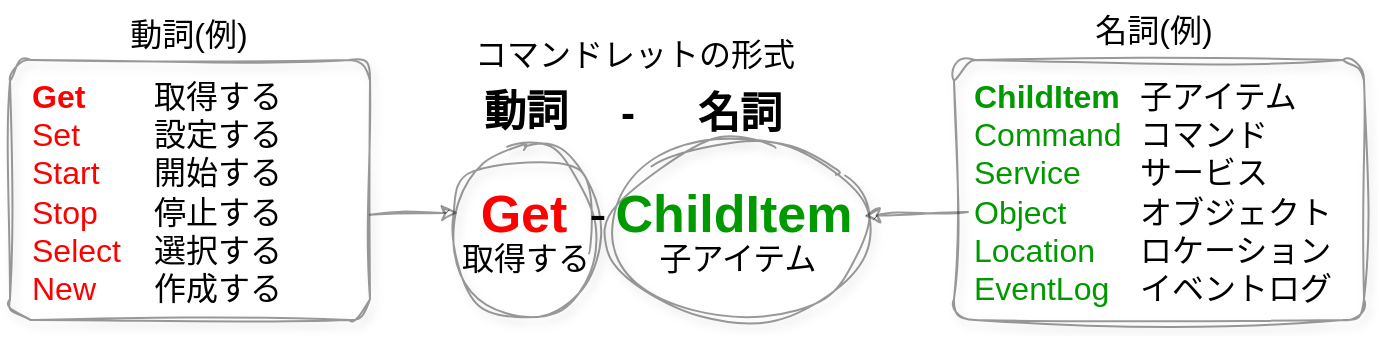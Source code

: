 <mxfile version="24.7.16" pages="3">
  <diagram name="コマンドレット命名" id="LV1n8qq-SurAGm2koKft">
    <mxGraphModel dx="780" dy="461" grid="1" gridSize="10" guides="1" tooltips="1" connect="1" arrows="1" fold="1" page="1" pageScale="1" pageWidth="827" pageHeight="1169" math="0" shadow="0">
      <root>
        <mxCell id="0" />
        <mxCell id="1" parent="0" />
        <mxCell id="B8-4LZd2MhFMnUw7_WLy-29" value="" style="group" parent="1" vertex="1" connectable="0">
          <mxGeometry x="68" y="80" width="677" height="162" as="geometry" />
        </mxCell>
        <mxCell id="B8-4LZd2MhFMnUw7_WLy-17" value="" style="ellipse;whiteSpace=wrap;html=1;fillColor=none;sketch=1;curveFitting=1;jiggle=2;opacity=40;shadow=1;" parent="B8-4LZd2MhFMnUw7_WLy-29" vertex="1">
          <mxGeometry x="222" y="71" width="71" height="89" as="geometry" />
        </mxCell>
        <mxCell id="B8-4LZd2MhFMnUw7_WLy-18" value="" style="ellipse;whiteSpace=wrap;html=1;fillColor=none;sketch=1;curveFitting=1;jiggle=2;opacity=40;shadow=1;" parent="B8-4LZd2MhFMnUw7_WLy-29" vertex="1">
          <mxGeometry x="299" y="70" width="131" height="90" as="geometry" />
        </mxCell>
        <mxCell id="B8-4LZd2MhFMnUw7_WLy-14" value="" style="rounded=1;whiteSpace=wrap;html=1;arcSize=8;fillColor=none;sketch=1;curveFitting=1;jiggle=2;opacity=40;shadow=1;" parent="B8-4LZd2MhFMnUw7_WLy-29" vertex="1">
          <mxGeometry x="472" y="30" width="205" height="130" as="geometry" />
        </mxCell>
        <mxCell id="B8-4LZd2MhFMnUw7_WLy-13" value="" style="rounded=1;whiteSpace=wrap;html=1;arcSize=8;fillColor=none;sketch=1;curveFitting=1;jiggle=2;opacity=40;shadow=1;" parent="B8-4LZd2MhFMnUw7_WLy-29" vertex="1">
          <mxGeometry y="30" width="180" height="130" as="geometry" />
        </mxCell>
        <mxCell id="74EG5-FUey_VL_6F387m-1" value="Get" style="text;html=1;align=center;verticalAlign=middle;whiteSpace=wrap;rounded=0;fontSize=26;fontFamily=Helvetica;fontColor=#ff0000;fontStyle=1" parent="B8-4LZd2MhFMnUw7_WLy-29" vertex="1">
          <mxGeometry x="242" y="92" width="30" height="30" as="geometry" />
        </mxCell>
        <mxCell id="74EG5-FUey_VL_6F387m-2" value="-" style="text;html=1;align=center;verticalAlign=middle;whiteSpace=wrap;rounded=0;fontSize=26;fontFamily=Helvetica;" parent="B8-4LZd2MhFMnUw7_WLy-29" vertex="1">
          <mxGeometry x="289" y="92" width="10" height="30" as="geometry" />
        </mxCell>
        <mxCell id="74EG5-FUey_VL_6F387m-3" value="ChildItem" style="text;html=1;align=center;verticalAlign=middle;whiteSpace=wrap;rounded=0;fontSize=26;fontFamily=Helvetica;fontColor=#009900;fontStyle=1" parent="B8-4LZd2MhFMnUw7_WLy-29" vertex="1">
          <mxGeometry x="332" y="92" width="60" height="30" as="geometry" />
        </mxCell>
        <mxCell id="B8-4LZd2MhFMnUw7_WLy-4" value="名詞" style="text;html=1;align=center;verticalAlign=middle;whiteSpace=wrap;rounded=0;fontSize=21;fontFamily=Helvetica;fontStyle=1" parent="B8-4LZd2MhFMnUw7_WLy-29" vertex="1">
          <mxGeometry x="334.5" y="41" width="60" height="30" as="geometry" />
        </mxCell>
        <mxCell id="B8-4LZd2MhFMnUw7_WLy-5" value="動詞" style="text;html=1;align=center;verticalAlign=middle;whiteSpace=wrap;rounded=0;fontSize=21;fontFamily=Helvetica;fontStyle=1" parent="B8-4LZd2MhFMnUw7_WLy-29" vertex="1">
          <mxGeometry x="235" y="40" width="46" height="30" as="geometry" />
        </mxCell>
        <mxCell id="B8-4LZd2MhFMnUw7_WLy-6" value="&lt;b&gt;Get&lt;/b&gt;&lt;div&gt;Set&lt;/div&gt;&lt;div&gt;Start&lt;/div&gt;&lt;div&gt;Stop&lt;/div&gt;&lt;div&gt;Select&lt;/div&gt;&lt;div style=&quot;&quot;&gt;New&lt;/div&gt;" style="text;html=1;align=left;verticalAlign=top;whiteSpace=wrap;rounded=0;fontSize=16;fontFamily=Helvetica;fontColor=#ff0000;fontStyle=0" parent="B8-4LZd2MhFMnUw7_WLy-29" vertex="1">
          <mxGeometry x="9" y="32" width="50" height="130" as="geometry" />
        </mxCell>
        <mxCell id="B8-4LZd2MhFMnUw7_WLy-7" value="取得する&lt;div&gt;設定する&lt;/div&gt;&lt;div&gt;開始する&lt;/div&gt;&lt;div&gt;停止する&lt;/div&gt;&lt;div&gt;選択する&lt;/div&gt;&lt;div&gt;作成&lt;span style=&quot;background-color: initial;&quot;&gt;する&lt;/span&gt;&lt;/div&gt;" style="text;html=1;align=left;verticalAlign=top;whiteSpace=wrap;rounded=0;fontSize=16;fontFamily=Helvetica;" parent="B8-4LZd2MhFMnUw7_WLy-29" vertex="1">
          <mxGeometry x="70" y="32" width="110" height="120" as="geometry" />
        </mxCell>
        <mxCell id="B8-4LZd2MhFMnUw7_WLy-8" value="&lt;b&gt;ChildItem&lt;/b&gt;&lt;div&gt;Command&lt;br&gt;&lt;div&gt;Service&lt;/div&gt;&lt;div&gt;Object&lt;/div&gt;&lt;div&gt;Location&lt;/div&gt;&lt;div&gt;EventLog&lt;/div&gt;&lt;/div&gt;" style="text;html=1;align=left;verticalAlign=top;whiteSpace=wrap;rounded=0;fontSize=16;fontFamily=Helvetica;fontColor=#009900;fontStyle=0" parent="B8-4LZd2MhFMnUw7_WLy-29" vertex="1">
          <mxGeometry x="480" y="32" width="80" height="130" as="geometry" />
        </mxCell>
        <mxCell id="B8-4LZd2MhFMnUw7_WLy-9" value="子アイテム&lt;div&gt;コマンド&lt;br&gt;&lt;div&gt;サービス&lt;/div&gt;&lt;div&gt;オブジェクト&lt;/div&gt;&lt;div&gt;ロケーション&lt;/div&gt;&lt;div&gt;イベントログ&lt;/div&gt;&lt;/div&gt;" style="text;html=1;align=left;verticalAlign=top;whiteSpace=wrap;rounded=0;fontSize=16;fontFamily=Helvetica;" parent="B8-4LZd2MhFMnUw7_WLy-29" vertex="1">
          <mxGeometry x="563" y="32" width="110" height="130" as="geometry" />
        </mxCell>
        <mxCell id="B8-4LZd2MhFMnUw7_WLy-10" value="" style="endArrow=classic;html=1;rounded=0;sketch=1;curveFitting=1;jiggle=2;opacity=40;" parent="B8-4LZd2MhFMnUw7_WLy-29" edge="1">
          <mxGeometry width="50" height="50" relative="1" as="geometry">
            <mxPoint x="180" y="107.41" as="sourcePoint" />
            <mxPoint x="224" y="106.41" as="targetPoint" />
          </mxGeometry>
        </mxCell>
        <mxCell id="B8-4LZd2MhFMnUw7_WLy-12" value="" style="endArrow=classic;html=1;rounded=0;sketch=1;curveFitting=1;jiggle=2;opacity=40;" parent="B8-4LZd2MhFMnUw7_WLy-29" edge="1">
          <mxGeometry width="50" height="50" relative="1" as="geometry">
            <mxPoint x="479" y="106" as="sourcePoint" />
            <mxPoint x="427" y="108" as="targetPoint" />
          </mxGeometry>
        </mxCell>
        <mxCell id="B8-4LZd2MhFMnUw7_WLy-21" value="動詞(例)" style="text;html=1;align=center;verticalAlign=middle;whiteSpace=wrap;rounded=0;fontSize=16;" parent="B8-4LZd2MhFMnUw7_WLy-29" vertex="1">
          <mxGeometry x="45" y="2" width="89" height="30" as="geometry" />
        </mxCell>
        <mxCell id="B8-4LZd2MhFMnUw7_WLy-22" value="名詞(例)" style="text;html=1;align=center;verticalAlign=middle;whiteSpace=wrap;rounded=0;fontSize=16;" parent="B8-4LZd2MhFMnUw7_WLy-29" vertex="1">
          <mxGeometry x="532" width="80" height="30" as="geometry" />
        </mxCell>
        <mxCell id="B8-4LZd2MhFMnUw7_WLy-24" value="-" style="text;html=1;align=center;verticalAlign=middle;whiteSpace=wrap;rounded=0;fontSize=21;fontFamily=Helvetica;fontStyle=1" parent="B8-4LZd2MhFMnUw7_WLy-29" vertex="1">
          <mxGeometry x="286" y="41" width="46" height="30" as="geometry" />
        </mxCell>
        <mxCell id="B8-4LZd2MhFMnUw7_WLy-25" value="子アイテム" style="text;html=1;align=center;verticalAlign=middle;whiteSpace=wrap;rounded=0;fontSize=16;fontFamily=Helvetica;fontStyle=0" parent="B8-4LZd2MhFMnUw7_WLy-29" vertex="1">
          <mxGeometry x="309" y="114" width="110" height="30" as="geometry" />
        </mxCell>
        <mxCell id="B8-4LZd2MhFMnUw7_WLy-26" value="取得する" style="text;html=1;align=center;verticalAlign=middle;whiteSpace=wrap;rounded=0;fontSize=16;fontFamily=Helvetica;fontStyle=0" parent="B8-4LZd2MhFMnUw7_WLy-29" vertex="1">
          <mxGeometry x="214" y="114" width="88" height="30" as="geometry" />
        </mxCell>
        <mxCell id="B8-4LZd2MhFMnUw7_WLy-27" value="コマンドレットの形式" style="text;html=1;align=center;verticalAlign=middle;whiteSpace=wrap;rounded=0;fontSize=16;fontFamily=Helvetica;fontStyle=0" parent="B8-4LZd2MhFMnUw7_WLy-29" vertex="1">
          <mxGeometry x="189" y="12" width="247" height="30" as="geometry" />
        </mxCell>
      </root>
    </mxGraphModel>
  </diagram>
  <diagram id="BorZKG-VS0TfqSGUH6tz" name="オブジェクト">
    <mxGraphModel dx="780" dy="461" grid="1" gridSize="2" guides="1" tooltips="1" connect="1" arrows="1" fold="1" page="1" pageScale="1" pageWidth="827" pageHeight="1169" math="0" shadow="0">
      <root>
        <mxCell id="0" />
        <mxCell id="1" parent="0" />
        <mxCell id="OKib9v1Q8HF2tG7s9Y1B-18" value="&amp;nbsp; PowerShell" style="text;html=1;align=left;verticalAlign=top;whiteSpace=wrap;rounded=1;fontStyle=1;perimeterSpacing=1;strokeColor=default;arcSize=5;" parent="1" vertex="1">
          <mxGeometry x="136" y="224" width="448" height="126" as="geometry" />
        </mxCell>
        <mxCell id="1tpWhOUXMTHyLQTE0h52-74" value="" style="endArrow=none;dashed=1;html=1;rounded=0;entryX=0.688;entryY=0.195;entryDx=0;entryDy=0;entryPerimeter=0;" parent="1" edge="1">
          <mxGeometry width="50" height="50" relative="1" as="geometry">
            <mxPoint x="472" y="333.04" as="sourcePoint" />
            <mxPoint x="472" y="240.04" as="targetPoint" />
          </mxGeometry>
        </mxCell>
        <mxCell id="1tpWhOUXMTHyLQTE0h52-59" value="&amp;nbsp; コマンドプロンプト" style="text;html=1;align=left;verticalAlign=top;whiteSpace=wrap;rounded=1;fontStyle=1;perimeterSpacing=1;strokeColor=default;arcSize=5;" parent="1" vertex="1">
          <mxGeometry x="136" y="88" width="448" height="126" as="geometry" />
        </mxCell>
        <mxCell id="1tpWhOUXMTHyLQTE0h52-73" value="" style="endArrow=none;dashed=1;html=1;rounded=0;" parent="1" edge="1">
          <mxGeometry width="50" height="50" relative="1" as="geometry">
            <mxPoint x="472" y="205" as="sourcePoint" />
            <mxPoint x="472" y="112" as="targetPoint" />
          </mxGeometry>
        </mxCell>
        <mxCell id="1tpWhOUXMTHyLQTE0h52-2" value="パイプ" style="text;html=1;align=center;verticalAlign=middle;whiteSpace=wrap;rounded=0;fontStyle=1" parent="1" vertex="1">
          <mxGeometry x="218" y="188" width="60" height="16" as="geometry" />
        </mxCell>
        <mxCell id="1tpWhOUXMTHyLQTE0h52-19" value="" style="endArrow=none;html=1;rounded=0;strokeWidth=2;" parent="1" edge="1">
          <mxGeometry width="50" height="50" relative="1" as="geometry">
            <mxPoint x="248" y="184" as="sourcePoint" />
            <mxPoint x="248" y="168" as="targetPoint" />
          </mxGeometry>
        </mxCell>
        <mxCell id="1tpWhOUXMTHyLQTE0h52-27" value="" style="curved=1;endArrow=block;html=1;rounded=0;strokeWidth=6;endFill=1;strokeColor=#666666;startArrow=none;startFill=0;" parent="1" edge="1">
          <mxGeometry width="50" height="50" relative="1" as="geometry">
            <mxPoint x="194" y="164" as="sourcePoint" />
            <mxPoint x="292" y="160" as="targetPoint" />
            <Array as="points">
              <mxPoint x="220" y="122" />
              <mxPoint x="274" y="120" />
            </Array>
          </mxGeometry>
        </mxCell>
        <mxCell id="OKib9v1Q8HF2tG7s9Y1B-19" value="コマンドレット" style="rounded=1;whiteSpace=wrap;html=1;fillColor=#007FFF;fontColor=#FFFFFF;strokeColor=none;fontStyle=1" parent="1" vertex="1">
          <mxGeometry x="144" y="304" width="96" height="16" as="geometry" />
        </mxCell>
        <mxCell id="OKib9v1Q8HF2tG7s9Y1B-32" value="コマンド" style="rounded=1;whiteSpace=wrap;html=1;fillColor=#007FFF;fontColor=#FFFFFF;strokeColor=none;fontStyle=1" parent="1" vertex="1">
          <mxGeometry x="144" y="168" width="96" height="16" as="geometry" />
        </mxCell>
        <mxCell id="OKib9v1Q8HF2tG7s9Y1B-35" value="コマンド" style="rounded=1;whiteSpace=wrap;html=1;fillColor=#007FFF;fontColor=#FFFFFF;strokeColor=none;fontStyle=1" parent="1" vertex="1">
          <mxGeometry x="256" y="168" width="96" height="16" as="geometry" />
        </mxCell>
        <mxCell id="OKib9v1Q8HF2tG7s9Y1B-37" value="コマンド" style="rounded=1;whiteSpace=wrap;html=1;fillColor=#007FFF;fontColor=#FFFFFF;strokeColor=none;fontStyle=1" parent="1" vertex="1">
          <mxGeometry x="368" y="168" width="96" height="16" as="geometry" />
        </mxCell>
        <mxCell id="1tpWhOUXMTHyLQTE0h52-32" value="文字列" style="rounded=0;whiteSpace=wrap;html=1;fillColor=#FFFFFF;strokeColor=default;gradientColor=none;fontStyle=1;fontColor=#000000;verticalAlign=middle;align=center;shadow=1;" parent="1" vertex="1">
          <mxGeometry x="176" y="136" width="80" height="16" as="geometry" />
        </mxCell>
        <mxCell id="1tpWhOUXMTHyLQTE0h52-39" value="" style="endArrow=none;html=1;rounded=0;strokeWidth=2;" parent="1" edge="1">
          <mxGeometry width="50" height="50" relative="1" as="geometry">
            <mxPoint x="360" y="184" as="sourcePoint" />
            <mxPoint x="360" y="168" as="targetPoint" />
          </mxGeometry>
        </mxCell>
        <mxCell id="1tpWhOUXMTHyLQTE0h52-40" value="" style="curved=1;endArrow=block;html=1;rounded=0;strokeWidth=6;endFill=1;strokeColor=#666666;startArrow=none;startFill=0;" parent="1" edge="1">
          <mxGeometry width="50" height="50" relative="1" as="geometry">
            <mxPoint x="311" y="164" as="sourcePoint" />
            <mxPoint x="409" y="160" as="targetPoint" />
            <Array as="points">
              <mxPoint x="337" y="122" />
              <mxPoint x="391" y="120" />
            </Array>
          </mxGeometry>
        </mxCell>
        <mxCell id="1tpWhOUXMTHyLQTE0h52-41" value="文字列" style="rounded=0;whiteSpace=wrap;html=1;fillColor=#FFFFFF;strokeColor=default;gradientColor=none;fontStyle=1;fontColor=#000000;verticalAlign=middle;align=center;shadow=1;" parent="1" vertex="1">
          <mxGeometry x="309" y="136" width="80" height="16" as="geometry" />
        </mxCell>
        <mxCell id="1tpWhOUXMTHyLQTE0h52-42" value="パイプ" style="text;html=1;align=center;verticalAlign=middle;whiteSpace=wrap;rounded=0;fontStyle=1" parent="1" vertex="1">
          <mxGeometry x="330" y="188" width="60" height="16" as="geometry" />
        </mxCell>
        <mxCell id="1tpWhOUXMTHyLQTE0h52-43" value="" style="curved=1;endArrow=block;html=1;rounded=0;strokeWidth=6;endFill=1;strokeColor=#666666;startArrow=none;startFill=0;" parent="1" edge="1">
          <mxGeometry width="50" height="50" relative="1" as="geometry">
            <mxPoint x="194" y="299" as="sourcePoint" />
            <mxPoint x="292" y="295" as="targetPoint" />
            <Array as="points">
              <mxPoint x="220" y="257" />
              <mxPoint x="274" y="255" />
            </Array>
          </mxGeometry>
        </mxCell>
        <mxCell id="1tpWhOUXMTHyLQTE0h52-44" value="" style="curved=1;endArrow=block;html=1;rounded=0;strokeWidth=6;endFill=1;strokeColor=#666666;startArrow=none;startFill=0;" parent="1" edge="1">
          <mxGeometry width="50" height="50" relative="1" as="geometry">
            <mxPoint x="311" y="299" as="sourcePoint" />
            <mxPoint x="409" y="295" as="targetPoint" />
            <Array as="points">
              <mxPoint x="337" y="257" />
              <mxPoint x="391" y="255" />
            </Array>
          </mxGeometry>
        </mxCell>
        <mxCell id="1tpWhOUXMTHyLQTE0h52-45" value="コマンドレット" style="rounded=1;whiteSpace=wrap;html=1;fillColor=#007FFF;fontColor=#FFFFFF;strokeColor=none;fontStyle=1" parent="1" vertex="1">
          <mxGeometry x="256" y="304" width="96" height="16" as="geometry" />
        </mxCell>
        <mxCell id="1tpWhOUXMTHyLQTE0h52-46" value="コマンドレット" style="rounded=1;whiteSpace=wrap;html=1;fillColor=#007FFF;fontColor=#FFFFFF;strokeColor=none;fontStyle=1" parent="1" vertex="1">
          <mxGeometry x="368" y="304" width="96" height="16" as="geometry" />
        </mxCell>
        <mxCell id="1tpWhOUXMTHyLQTE0h52-52" value="" style="endArrow=none;html=1;rounded=0;strokeWidth=2;" parent="1" edge="1">
          <mxGeometry width="50" height="50" relative="1" as="geometry">
            <mxPoint x="360" y="320" as="sourcePoint" />
            <mxPoint x="360" y="304" as="targetPoint" />
          </mxGeometry>
        </mxCell>
        <mxCell id="1tpWhOUXMTHyLQTE0h52-53" value="パイプ" style="text;html=1;align=center;verticalAlign=middle;whiteSpace=wrap;rounded=0;fontStyle=1" parent="1" vertex="1">
          <mxGeometry x="330" y="324" width="60" height="16" as="geometry" />
        </mxCell>
        <mxCell id="1tpWhOUXMTHyLQTE0h52-54" value="" style="endArrow=none;html=1;rounded=0;strokeWidth=2;" parent="1" edge="1">
          <mxGeometry width="50" height="50" relative="1" as="geometry">
            <mxPoint x="248" y="320" as="sourcePoint" />
            <mxPoint x="248" y="304" as="targetPoint" />
          </mxGeometry>
        </mxCell>
        <mxCell id="1tpWhOUXMTHyLQTE0h52-55" value="パイプ" style="text;html=1;align=center;verticalAlign=middle;whiteSpace=wrap;rounded=0;fontStyle=1" parent="1" vertex="1">
          <mxGeometry x="218" y="324" width="60" height="16" as="geometry" />
        </mxCell>
        <mxCell id="1tpWhOUXMTHyLQTE0h52-56" value="" style="group;shadow=1;" parent="1" vertex="1" connectable="0">
          <mxGeometry x="170" y="266" width="86" height="22" as="geometry" />
        </mxCell>
        <mxCell id="1tpWhOUXMTHyLQTE0h52-35" value="" style="rounded=0;whiteSpace=wrap;html=1;" parent="1tpWhOUXMTHyLQTE0h52-56" vertex="1">
          <mxGeometry width="80" height="16" as="geometry" />
        </mxCell>
        <mxCell id="1tpWhOUXMTHyLQTE0h52-34" value="" style="rounded=0;whiteSpace=wrap;html=1;" parent="1tpWhOUXMTHyLQTE0h52-56" vertex="1">
          <mxGeometry x="3" y="3" width="80" height="16" as="geometry" />
        </mxCell>
        <mxCell id="1tpWhOUXMTHyLQTE0h52-31" value="オブジェクト" style="rounded=0;whiteSpace=wrap;html=1;fillColor=#FFFFFF;strokeColor=default;gradientColor=none;fontStyle=1;fontColor=#000000;verticalAlign=middle;align=center;shadow=1;" parent="1tpWhOUXMTHyLQTE0h52-56" vertex="1">
          <mxGeometry x="6" y="6" width="80" height="16" as="geometry" />
        </mxCell>
        <mxCell id="1tpWhOUXMTHyLQTE0h52-57" value="" style="group;shadow=1;" parent="1" vertex="1" connectable="0">
          <mxGeometry x="302" y="266" width="86" height="22" as="geometry" />
        </mxCell>
        <mxCell id="1tpWhOUXMTHyLQTE0h52-47" value="" style="rounded=0;whiteSpace=wrap;html=1;" parent="1tpWhOUXMTHyLQTE0h52-57" vertex="1">
          <mxGeometry width="80" height="16" as="geometry" />
        </mxCell>
        <mxCell id="1tpWhOUXMTHyLQTE0h52-48" value="" style="rounded=0;whiteSpace=wrap;html=1;" parent="1tpWhOUXMTHyLQTE0h52-57" vertex="1">
          <mxGeometry x="3" y="3" width="80" height="16" as="geometry" />
        </mxCell>
        <mxCell id="1tpWhOUXMTHyLQTE0h52-49" value="オブジェクト" style="rounded=0;whiteSpace=wrap;html=1;fillColor=#FFFFFF;strokeColor=default;gradientColor=none;fontStyle=1;fontColor=#000000;verticalAlign=middle;align=center;shadow=1;" parent="1tpWhOUXMTHyLQTE0h52-57" vertex="1">
          <mxGeometry x="6" y="6" width="80" height="16" as="geometry" />
        </mxCell>
        <mxCell id="1tpWhOUXMTHyLQTE0h52-64" value="" style="curved=1;endArrow=block;html=1;rounded=0;strokeWidth=6;endFill=1;strokeColor=#666666;startArrow=none;startFill=0;" parent="1" edge="1">
          <mxGeometry width="50" height="50" relative="1" as="geometry">
            <mxPoint x="424" y="164" as="sourcePoint" />
            <mxPoint x="522" y="160" as="targetPoint" />
            <Array as="points">
              <mxPoint x="450" y="122" />
              <mxPoint x="504" y="120" />
            </Array>
          </mxGeometry>
        </mxCell>
        <mxCell id="1tpWhOUXMTHyLQTE0h52-63" value="文字列" style="rounded=0;whiteSpace=wrap;html=1;fillColor=#FFFFFF;strokeColor=default;gradientColor=none;fontStyle=1;fontColor=#000000;verticalAlign=middle;align=center;shadow=1;" parent="1" vertex="1">
          <mxGeometry x="422" y="136" width="80" height="16" as="geometry" />
        </mxCell>
        <mxCell id="1tpWhOUXMTHyLQTE0h52-66" value="" style="curved=1;endArrow=block;html=1;rounded=0;strokeWidth=6;endFill=1;strokeColor=#666666;startArrow=none;startFill=0;" parent="1" edge="1">
          <mxGeometry width="50" height="50" relative="1" as="geometry">
            <mxPoint x="423" y="299" as="sourcePoint" />
            <mxPoint x="521" y="295" as="targetPoint" />
            <Array as="points">
              <mxPoint x="449" y="257" />
              <mxPoint x="503" y="255" />
            </Array>
          </mxGeometry>
        </mxCell>
        <mxCell id="1tpWhOUXMTHyLQTE0h52-67" value="" style="group;shadow=1;" parent="1" vertex="1" connectable="0">
          <mxGeometry x="414" y="266" width="86" height="22" as="geometry" />
        </mxCell>
        <mxCell id="1tpWhOUXMTHyLQTE0h52-68" value="" style="rounded=0;whiteSpace=wrap;html=1;" parent="1tpWhOUXMTHyLQTE0h52-67" vertex="1">
          <mxGeometry width="80" height="16" as="geometry" />
        </mxCell>
        <mxCell id="1tpWhOUXMTHyLQTE0h52-69" value="" style="rounded=0;whiteSpace=wrap;html=1;" parent="1tpWhOUXMTHyLQTE0h52-67" vertex="1">
          <mxGeometry x="3" y="3" width="80" height="16" as="geometry" />
        </mxCell>
        <mxCell id="1tpWhOUXMTHyLQTE0h52-70" value="オブジェクト" style="rounded=0;whiteSpace=wrap;html=1;fillColor=#FFFFFF;strokeColor=default;gradientColor=none;fontStyle=1;fontColor=#000000;verticalAlign=middle;align=center;shadow=1;" parent="1tpWhOUXMTHyLQTE0h52-67" vertex="1">
          <mxGeometry x="6" y="6" width="80" height="16" as="geometry" />
        </mxCell>
        <mxCell id="1tpWhOUXMTHyLQTE0h52-71" value="画面表示" style="rounded=1;whiteSpace=wrap;html=1;fillColor=#000000;fontColor=#FFFFFF;" parent="1" vertex="1">
          <mxGeometry x="480" y="160" width="96" height="32" as="geometry" />
        </mxCell>
        <mxCell id="1tpWhOUXMTHyLQTE0h52-72" value="画面表示" style="rounded=1;whiteSpace=wrap;html=1;fillColor=#000000;fontColor=#FFFFFF;" parent="1" vertex="1">
          <mxGeometry x="480" y="296" width="96" height="32" as="geometry" />
        </mxCell>
        <mxCell id="1tpWhOUXMTHyLQTE0h52-75" value="結果" style="text;html=1;align=center;verticalAlign=middle;whiteSpace=wrap;rounded=0;fontSize=10;fontColor=#FF3333;fontStyle=1" parent="1" vertex="1">
          <mxGeometry x="168" y="120" width="32" height="16" as="geometry" />
        </mxCell>
        <mxCell id="1tpWhOUXMTHyLQTE0h52-76" value="結果" style="text;html=1;align=center;verticalAlign=middle;whiteSpace=wrap;rounded=0;fontSize=10;fontColor=#FF3333;fontStyle=1" parent="1" vertex="1">
          <mxGeometry x="301" y="120" width="32" height="16" as="geometry" />
        </mxCell>
        <mxCell id="1tpWhOUXMTHyLQTE0h52-77" value="結果" style="text;html=1;align=center;verticalAlign=middle;whiteSpace=wrap;rounded=0;fontSize=10;fontColor=#FF3333;fontStyle=1" parent="1" vertex="1">
          <mxGeometry x="414" y="120" width="32" height="16" as="geometry" />
        </mxCell>
        <mxCell id="1tpWhOUXMTHyLQTE0h52-78" value="結果" style="text;html=1;align=center;verticalAlign=middle;whiteSpace=wrap;rounded=0;fontSize=10;fontColor=#FF3333;fontStyle=1" parent="1" vertex="1">
          <mxGeometry x="168" y="250" width="32" height="16" as="geometry" />
        </mxCell>
        <mxCell id="1tpWhOUXMTHyLQTE0h52-79" value="結果" style="text;html=1;align=center;verticalAlign=middle;whiteSpace=wrap;rounded=0;fontSize=10;fontColor=#FF3333;fontStyle=1" parent="1" vertex="1">
          <mxGeometry x="301" y="250" width="32" height="16" as="geometry" />
        </mxCell>
        <mxCell id="1tpWhOUXMTHyLQTE0h52-80" value="結果" style="text;html=1;align=center;verticalAlign=middle;whiteSpace=wrap;rounded=0;fontSize=10;fontColor=#FF3333;fontStyle=1" parent="1" vertex="1">
          <mxGeometry x="414" y="250" width="32" height="16" as="geometry" />
        </mxCell>
      </root>
    </mxGraphModel>
  </diagram>
  <diagram id="COsZvwk_HA5xUcFaFsn8" name="ページ3">
    <mxGraphModel dx="1871" dy="571" grid="1" gridSize="2" guides="1" tooltips="1" connect="1" arrows="1" fold="1" page="1" pageScale="1" pageWidth="827" pageHeight="1169" math="0" shadow="0">
      <root>
        <mxCell id="0" />
        <mxCell id="1" parent="0" />
        <mxCell id="vZnW_0rJSEgZiW-pawFk-72" value="" style="rounded=0;whiteSpace=wrap;html=1;fillColor=#7EA6E0;opacity=40;" vertex="1" parent="1">
          <mxGeometry x="-78" y="106" width="734" height="20" as="geometry" />
        </mxCell>
        <mxCell id="vZnW_0rJSEgZiW-pawFk-73" value="" style="rounded=0;whiteSpace=wrap;html=1;fillColor=#A9C4EB;opacity=40;" vertex="1" parent="1">
          <mxGeometry x="120" y="126" width="536" height="252" as="geometry" />
        </mxCell>
        <mxCell id="vZnW_0rJSEgZiW-pawFk-1" value="" style="shape=table;startSize=0;container=1;collapsible=0;childLayout=tableLayout;rounded=0;arcSize=4;fillColor=none;" vertex="1" parent="1">
          <mxGeometry x="-78" y="106" width="734" height="271" as="geometry" />
        </mxCell>
        <mxCell id="vZnW_0rJSEgZiW-pawFk-2" value="" style="shape=tableRow;horizontal=0;startSize=0;swimlaneHead=0;swimlaneBody=0;strokeColor=inherit;top=0;left=0;bottom=0;right=0;collapsible=0;dropTarget=0;fillColor=none;points=[[0,0.5],[1,0.5]];portConstraint=eastwest;" vertex="1" parent="vZnW_0rJSEgZiW-pawFk-1">
          <mxGeometry width="734" height="20" as="geometry" />
        </mxCell>
        <mxCell id="vZnW_0rJSEgZiW-pawFk-3" value="Name" style="shape=partialRectangle;html=1;whiteSpace=wrap;connectable=0;strokeColor=default;overflow=hidden;fillColor=none;top=0;left=0;bottom=0;right=0;pointerEvents=1;strokeWidth=1;" vertex="1" parent="vZnW_0rJSEgZiW-pawFk-2">
          <mxGeometry width="78" height="20" as="geometry">
            <mxRectangle width="78" height="20" as="alternateBounds" />
          </mxGeometry>
        </mxCell>
        <mxCell id="vZnW_0rJSEgZiW-pawFk-4" value="CreateTime" style="shape=partialRectangle;html=1;whiteSpace=wrap;connectable=0;strokeColor=default;overflow=hidden;fillColor=none;top=0;left=0;bottom=0;right=0;pointerEvents=1;strokeWidth=2;" vertex="1" parent="vZnW_0rJSEgZiW-pawFk-2">
          <mxGeometry x="78" width="120" height="20" as="geometry">
            <mxRectangle width="120" height="20" as="alternateBounds" />
          </mxGeometry>
        </mxCell>
        <mxCell id="vZnW_0rJSEgZiW-pawFk-5" value="Version" style="shape=partialRectangle;html=1;whiteSpace=wrap;connectable=0;strokeColor=default;overflow=hidden;fillColor=none;top=0;left=0;bottom=0;right=0;pointerEvents=1;rowspan=1;colspan=2;strokeWidth=2;" vertex="1" parent="vZnW_0rJSEgZiW-pawFk-2">
          <mxGeometry x="198" width="536" height="20" as="geometry">
            <mxRectangle width="100" height="20" as="alternateBounds" />
          </mxGeometry>
        </mxCell>
        <mxCell id="vZnW_0rJSEgZiW-pawFk-6" value="" style="shape=partialRectangle;html=1;whiteSpace=wrap;connectable=0;strokeColor=inherit;overflow=hidden;fillColor=none;top=0;left=0;bottom=0;right=0;pointerEvents=1;dashed=1;dashPattern=8 8;" vertex="1" visible="0" parent="vZnW_0rJSEgZiW-pawFk-2">
          <mxGeometry x="298" width="436" height="20" as="geometry">
            <mxRectangle width="436" height="20" as="alternateBounds" />
          </mxGeometry>
        </mxCell>
        <mxCell id="vZnW_0rJSEgZiW-pawFk-7" value="" style="shape=tableRow;horizontal=0;startSize=0;swimlaneHead=0;swimlaneBody=0;strokeColor=inherit;top=0;left=0;bottom=0;right=0;collapsible=0;dropTarget=0;fillColor=none;points=[[0,0.5],[1,0.5]];portConstraint=eastwest;" vertex="1" parent="vZnW_0rJSEgZiW-pawFk-1">
          <mxGeometry y="20" width="734" height="21" as="geometry" />
        </mxCell>
        <mxCell id="vZnW_0rJSEgZiW-pawFk-8" value="wsock32.dll" style="shape=partialRectangle;html=1;whiteSpace=wrap;connectable=0;strokeColor=default;overflow=hidden;fillColor=none;top=0;left=0;bottom=0;right=0;pointerEvents=1;rowspan=13;colspan=1;align=left;verticalAlign=top;strokeWidth=1;" vertex="1" parent="vZnW_0rJSEgZiW-pawFk-7">
          <mxGeometry width="78" height="251" as="geometry">
            <mxRectangle width="78" height="21" as="alternateBounds" />
          </mxGeometry>
        </mxCell>
        <mxCell id="vZnW_0rJSEgZiW-pawFk-9" value="2019/12/07 18:08:41" style="shape=partialRectangle;html=1;whiteSpace=wrap;connectable=0;strokeColor=default;overflow=hidden;fillColor=none;top=0;left=0;bottom=0;right=0;pointerEvents=1;rowspan=13;colspan=1;align=left;verticalAlign=top;strokeWidth=2;" vertex="1" parent="vZnW_0rJSEgZiW-pawFk-7">
          <mxGeometry x="78" width="120" height="251" as="geometry">
            <mxRectangle width="120" height="21" as="alternateBounds" />
          </mxGeometry>
        </mxCell>
        <mxCell id="vZnW_0rJSEgZiW-pawFk-10" value="File" style="shape=partialRectangle;html=1;whiteSpace=wrap;connectable=0;strokeColor=default;overflow=hidden;fillColor=none;top=0;left=0;bottom=0;right=0;pointerEvents=1;align=left;strokeWidth=2;perimeterSpacing=0;" vertex="1" parent="vZnW_0rJSEgZiW-pawFk-7">
          <mxGeometry x="198" width="100" height="21" as="geometry">
            <mxRectangle width="100" height="21" as="alternateBounds" />
          </mxGeometry>
        </mxCell>
        <mxCell id="vZnW_0rJSEgZiW-pawFk-11" value="C:\windows\system32\wsock32.dll" style="shape=partialRectangle;html=1;whiteSpace=wrap;connectable=0;strokeColor=default;overflow=hidden;fillColor=none;top=0;left=0;bottom=0;right=0;pointerEvents=1;align=left;strokeWidth=2;" vertex="1" parent="vZnW_0rJSEgZiW-pawFk-7">
          <mxGeometry x="298" width="436" height="21" as="geometry">
            <mxRectangle width="436" height="21" as="alternateBounds" />
          </mxGeometry>
        </mxCell>
        <mxCell id="vZnW_0rJSEgZiW-pawFk-12" value="" style="shape=tableRow;horizontal=0;startSize=0;swimlaneHead=0;swimlaneBody=0;strokeColor=inherit;top=0;left=0;bottom=0;right=0;collapsible=0;dropTarget=0;fillColor=none;points=[[0,0.5],[1,0.5]];portConstraint=eastwest;" vertex="1" parent="vZnW_0rJSEgZiW-pawFk-1">
          <mxGeometry y="41" width="734" height="20" as="geometry" />
        </mxCell>
        <mxCell id="vZnW_0rJSEgZiW-pawFk-13" value="" style="shape=partialRectangle;html=1;whiteSpace=wrap;connectable=0;strokeColor=inherit;overflow=hidden;fillColor=none;top=0;left=0;bottom=0;right=0;pointerEvents=1;dashed=1;dashPattern=8 8;" vertex="1" visible="0" parent="vZnW_0rJSEgZiW-pawFk-12">
          <mxGeometry width="78" height="20" as="geometry">
            <mxRectangle width="78" height="20" as="alternateBounds" />
          </mxGeometry>
        </mxCell>
        <mxCell id="vZnW_0rJSEgZiW-pawFk-14" value="" style="shape=partialRectangle;html=1;whiteSpace=wrap;connectable=0;strokeColor=inherit;overflow=hidden;fillColor=none;top=0;left=0;bottom=0;right=0;pointerEvents=1;dashed=1;dashPattern=8 8;" vertex="1" visible="0" parent="vZnW_0rJSEgZiW-pawFk-12">
          <mxGeometry x="78" width="120" height="20" as="geometry">
            <mxRectangle width="120" height="20" as="alternateBounds" />
          </mxGeometry>
        </mxCell>
        <mxCell id="vZnW_0rJSEgZiW-pawFk-15" value="InternalName" style="shape=partialRectangle;html=1;whiteSpace=wrap;connectable=0;strokeColor=default;overflow=hidden;fillColor=none;top=0;left=0;bottom=0;right=0;pointerEvents=1;align=left;strokeWidth=2;perimeterSpacing=0;" vertex="1" parent="vZnW_0rJSEgZiW-pawFk-12">
          <mxGeometry x="198" width="100" height="20" as="geometry">
            <mxRectangle width="100" height="20" as="alternateBounds" />
          </mxGeometry>
        </mxCell>
        <mxCell id="vZnW_0rJSEgZiW-pawFk-16" value="wsock32.dll" style="shape=partialRectangle;html=1;whiteSpace=wrap;connectable=0;strokeColor=default;overflow=hidden;fillColor=none;top=0;left=0;bottom=0;right=0;pointerEvents=1;align=left;strokeWidth=2;" vertex="1" parent="vZnW_0rJSEgZiW-pawFk-12">
          <mxGeometry x="298" width="436" height="20" as="geometry">
            <mxRectangle width="436" height="20" as="alternateBounds" />
          </mxGeometry>
        </mxCell>
        <mxCell id="vZnW_0rJSEgZiW-pawFk-17" value="" style="shape=tableRow;horizontal=0;startSize=0;swimlaneHead=0;swimlaneBody=0;strokeColor=inherit;top=0;left=0;bottom=0;right=0;collapsible=0;dropTarget=0;fillColor=none;points=[[0,0.5],[1,0.5]];portConstraint=eastwest;" vertex="1" parent="vZnW_0rJSEgZiW-pawFk-1">
          <mxGeometry y="61" width="734" height="19" as="geometry" />
        </mxCell>
        <mxCell id="vZnW_0rJSEgZiW-pawFk-18" value="" style="shape=partialRectangle;html=1;whiteSpace=wrap;connectable=0;strokeColor=inherit;overflow=hidden;fillColor=none;top=0;left=0;bottom=0;right=0;pointerEvents=1;dashed=1;dashPattern=8 8;" vertex="1" visible="0" parent="vZnW_0rJSEgZiW-pawFk-17">
          <mxGeometry width="78" height="19" as="geometry">
            <mxRectangle width="78" height="19" as="alternateBounds" />
          </mxGeometry>
        </mxCell>
        <mxCell id="vZnW_0rJSEgZiW-pawFk-19" value="" style="shape=partialRectangle;html=1;whiteSpace=wrap;connectable=0;strokeColor=inherit;overflow=hidden;fillColor=none;top=0;left=0;bottom=0;right=0;pointerEvents=1;dashed=1;dashPattern=8 8;" vertex="1" visible="0" parent="vZnW_0rJSEgZiW-pawFk-17">
          <mxGeometry x="78" width="120" height="19" as="geometry">
            <mxRectangle width="120" height="19" as="alternateBounds" />
          </mxGeometry>
        </mxCell>
        <mxCell id="vZnW_0rJSEgZiW-pawFk-20" value="OriginalFilename" style="shape=partialRectangle;html=1;whiteSpace=wrap;connectable=0;strokeColor=default;overflow=hidden;fillColor=none;top=0;left=0;bottom=0;right=0;pointerEvents=1;align=left;strokeWidth=2;perimeterSpacing=0;" vertex="1" parent="vZnW_0rJSEgZiW-pawFk-17">
          <mxGeometry x="198" width="100" height="19" as="geometry">
            <mxRectangle width="100" height="19" as="alternateBounds" />
          </mxGeometry>
        </mxCell>
        <mxCell id="vZnW_0rJSEgZiW-pawFk-21" value="wsock32.dll.mui" style="shape=partialRectangle;html=1;whiteSpace=wrap;connectable=0;strokeColor=default;overflow=hidden;fillColor=none;top=0;left=0;bottom=0;right=0;pointerEvents=1;align=left;strokeWidth=2;" vertex="1" parent="vZnW_0rJSEgZiW-pawFk-17">
          <mxGeometry x="298" width="436" height="19" as="geometry">
            <mxRectangle width="436" height="19" as="alternateBounds" />
          </mxGeometry>
        </mxCell>
        <mxCell id="vZnW_0rJSEgZiW-pawFk-22" value="" style="shape=tableRow;horizontal=0;startSize=0;swimlaneHead=0;swimlaneBody=0;strokeColor=inherit;top=0;left=0;bottom=0;right=0;collapsible=0;dropTarget=0;fillColor=none;points=[[0,0.5],[1,0.5]];portConstraint=eastwest;" vertex="1" parent="vZnW_0rJSEgZiW-pawFk-1">
          <mxGeometry y="80" width="734" height="17" as="geometry" />
        </mxCell>
        <mxCell id="vZnW_0rJSEgZiW-pawFk-23" value="" style="shape=partialRectangle;html=1;whiteSpace=wrap;connectable=0;strokeColor=inherit;overflow=hidden;fillColor=none;top=0;left=0;bottom=0;right=0;pointerEvents=1;dashed=1;dashPattern=8 8;" vertex="1" visible="0" parent="vZnW_0rJSEgZiW-pawFk-22">
          <mxGeometry width="78" height="17" as="geometry">
            <mxRectangle width="78" height="17" as="alternateBounds" />
          </mxGeometry>
        </mxCell>
        <mxCell id="vZnW_0rJSEgZiW-pawFk-24" value="" style="shape=partialRectangle;html=1;whiteSpace=wrap;connectable=0;strokeColor=inherit;overflow=hidden;fillColor=none;top=0;left=0;bottom=0;right=0;pointerEvents=1;dashed=1;dashPattern=8 8;" vertex="1" visible="0" parent="vZnW_0rJSEgZiW-pawFk-22">
          <mxGeometry x="78" width="120" height="17" as="geometry">
            <mxRectangle width="120" height="17" as="alternateBounds" />
          </mxGeometry>
        </mxCell>
        <mxCell id="vZnW_0rJSEgZiW-pawFk-25" value="FileVersion" style="shape=partialRectangle;html=1;whiteSpace=wrap;connectable=0;strokeColor=default;overflow=hidden;fillColor=none;top=0;left=0;bottom=0;right=0;pointerEvents=1;align=left;strokeWidth=2;perimeterSpacing=0;" vertex="1" parent="vZnW_0rJSEgZiW-pawFk-22">
          <mxGeometry x="198" width="100" height="17" as="geometry">
            <mxRectangle width="100" height="17" as="alternateBounds" />
          </mxGeometry>
        </mxCell>
        <mxCell id="vZnW_0rJSEgZiW-pawFk-26" value="10.0.19.1 (WinBuild.160101.08)" style="shape=partialRectangle;html=1;whiteSpace=wrap;connectable=0;strokeColor=default;overflow=hidden;fillColor=none;top=0;left=0;bottom=0;right=0;pointerEvents=1;align=left;strokeWidth=2;" vertex="1" parent="vZnW_0rJSEgZiW-pawFk-22">
          <mxGeometry x="298" width="436" height="17" as="geometry">
            <mxRectangle width="436" height="17" as="alternateBounds" />
          </mxGeometry>
        </mxCell>
        <mxCell id="vZnW_0rJSEgZiW-pawFk-27" value="" style="shape=tableRow;horizontal=0;startSize=0;swimlaneHead=0;swimlaneBody=0;strokeColor=inherit;top=0;left=0;bottom=0;right=0;collapsible=0;dropTarget=0;fillColor=none;points=[[0,0.5],[1,0.5]];portConstraint=eastwest;" vertex="1" parent="vZnW_0rJSEgZiW-pawFk-1">
          <mxGeometry y="97" width="734" height="20" as="geometry" />
        </mxCell>
        <mxCell id="vZnW_0rJSEgZiW-pawFk-28" value="" style="shape=partialRectangle;html=1;whiteSpace=wrap;connectable=0;strokeColor=inherit;overflow=hidden;fillColor=none;top=0;left=0;bottom=0;right=0;pointerEvents=1;dashed=1;dashPattern=8 8;" vertex="1" visible="0" parent="vZnW_0rJSEgZiW-pawFk-27">
          <mxGeometry width="78" height="20" as="geometry">
            <mxRectangle width="78" height="20" as="alternateBounds" />
          </mxGeometry>
        </mxCell>
        <mxCell id="vZnW_0rJSEgZiW-pawFk-29" value="" style="shape=partialRectangle;html=1;whiteSpace=wrap;connectable=0;strokeColor=inherit;overflow=hidden;fillColor=none;top=0;left=0;bottom=0;right=0;pointerEvents=1;dashed=1;dashPattern=8 8;" vertex="1" visible="0" parent="vZnW_0rJSEgZiW-pawFk-27">
          <mxGeometry x="78" width="120" height="20" as="geometry">
            <mxRectangle width="120" height="20" as="alternateBounds" />
          </mxGeometry>
        </mxCell>
        <mxCell id="vZnW_0rJSEgZiW-pawFk-30" value="FileDescription" style="shape=partialRectangle;html=1;whiteSpace=wrap;connectable=0;strokeColor=default;overflow=hidden;fillColor=none;top=0;left=0;bottom=0;right=0;pointerEvents=1;align=left;strokeWidth=2;perimeterSpacing=0;" vertex="1" parent="vZnW_0rJSEgZiW-pawFk-27">
          <mxGeometry x="198" width="100" height="20" as="geometry">
            <mxRectangle width="100" height="20" as="alternateBounds" />
          </mxGeometry>
        </mxCell>
        <mxCell id="vZnW_0rJSEgZiW-pawFk-31" value="Windows Socket 32-Bit DLL" style="shape=partialRectangle;html=1;whiteSpace=wrap;connectable=0;strokeColor=default;overflow=hidden;fillColor=none;top=0;left=0;bottom=0;right=0;pointerEvents=1;align=left;strokeWidth=2;" vertex="1" parent="vZnW_0rJSEgZiW-pawFk-27">
          <mxGeometry x="298" width="436" height="20" as="geometry">
            <mxRectangle width="436" height="20" as="alternateBounds" />
          </mxGeometry>
        </mxCell>
        <mxCell id="vZnW_0rJSEgZiW-pawFk-32" style="shape=tableRow;horizontal=0;startSize=0;swimlaneHead=0;swimlaneBody=0;strokeColor=inherit;top=0;left=0;bottom=0;right=0;collapsible=0;dropTarget=0;fillColor=none;points=[[0,0.5],[1,0.5]];portConstraint=eastwest;" vertex="1" parent="vZnW_0rJSEgZiW-pawFk-1">
          <mxGeometry y="117" width="734" height="18" as="geometry" />
        </mxCell>
        <mxCell id="vZnW_0rJSEgZiW-pawFk-33" style="shape=partialRectangle;html=1;whiteSpace=wrap;connectable=0;strokeColor=inherit;overflow=hidden;fillColor=none;top=0;left=0;bottom=0;right=0;pointerEvents=1;dashed=1;dashPattern=8 8;" vertex="1" visible="0" parent="vZnW_0rJSEgZiW-pawFk-32">
          <mxGeometry width="78" height="18" as="geometry">
            <mxRectangle width="78" height="18" as="alternateBounds" />
          </mxGeometry>
        </mxCell>
        <mxCell id="vZnW_0rJSEgZiW-pawFk-34" style="shape=partialRectangle;html=1;whiteSpace=wrap;connectable=0;strokeColor=inherit;overflow=hidden;fillColor=none;top=0;left=0;bottom=0;right=0;pointerEvents=1;dashed=1;dashPattern=8 8;" vertex="1" visible="0" parent="vZnW_0rJSEgZiW-pawFk-32">
          <mxGeometry x="78" width="120" height="18" as="geometry">
            <mxRectangle width="120" height="18" as="alternateBounds" />
          </mxGeometry>
        </mxCell>
        <mxCell id="vZnW_0rJSEgZiW-pawFk-35" value="Product" style="shape=partialRectangle;html=1;whiteSpace=wrap;connectable=0;strokeColor=default;overflow=hidden;fillColor=none;top=0;left=0;bottom=0;right=0;pointerEvents=1;align=left;strokeWidth=2;perimeterSpacing=0;" vertex="1" parent="vZnW_0rJSEgZiW-pawFk-32">
          <mxGeometry x="198" width="100" height="18" as="geometry">
            <mxRectangle width="100" height="18" as="alternateBounds" />
          </mxGeometry>
        </mxCell>
        <mxCell id="vZnW_0rJSEgZiW-pawFk-36" value="Microsoft® Windows® Operating System" style="shape=partialRectangle;html=1;whiteSpace=wrap;connectable=0;strokeColor=default;overflow=hidden;fillColor=none;top=0;left=0;bottom=0;right=0;pointerEvents=1;align=left;strokeWidth=2;" vertex="1" parent="vZnW_0rJSEgZiW-pawFk-32">
          <mxGeometry x="298" width="436" height="18" as="geometry">
            <mxRectangle width="436" height="18" as="alternateBounds" />
          </mxGeometry>
        </mxCell>
        <mxCell id="vZnW_0rJSEgZiW-pawFk-37" style="shape=tableRow;horizontal=0;startSize=0;swimlaneHead=0;swimlaneBody=0;strokeColor=inherit;top=0;left=0;bottom=0;right=0;collapsible=0;dropTarget=0;fillColor=none;points=[[0,0.5],[1,0.5]];portConstraint=eastwest;" vertex="1" parent="vZnW_0rJSEgZiW-pawFk-1">
          <mxGeometry y="135" width="734" height="16" as="geometry" />
        </mxCell>
        <mxCell id="vZnW_0rJSEgZiW-pawFk-38" style="shape=partialRectangle;html=1;whiteSpace=wrap;connectable=0;strokeColor=inherit;overflow=hidden;fillColor=none;top=0;left=0;bottom=0;right=0;pointerEvents=1;dashed=1;dashPattern=8 8;" vertex="1" visible="0" parent="vZnW_0rJSEgZiW-pawFk-37">
          <mxGeometry width="78" height="16" as="geometry">
            <mxRectangle width="78" height="16" as="alternateBounds" />
          </mxGeometry>
        </mxCell>
        <mxCell id="vZnW_0rJSEgZiW-pawFk-39" style="shape=partialRectangle;html=1;whiteSpace=wrap;connectable=0;strokeColor=inherit;overflow=hidden;fillColor=none;top=0;left=0;bottom=0;right=0;pointerEvents=1;dashed=1;dashPattern=8 8;" vertex="1" visible="0" parent="vZnW_0rJSEgZiW-pawFk-37">
          <mxGeometry x="78" width="120" height="16" as="geometry">
            <mxRectangle width="120" height="16" as="alternateBounds" />
          </mxGeometry>
        </mxCell>
        <mxCell id="vZnW_0rJSEgZiW-pawFk-40" value="ProductVersion" style="shape=partialRectangle;html=1;whiteSpace=wrap;connectable=0;strokeColor=default;overflow=hidden;fillColor=none;top=0;left=0;bottom=0;right=0;pointerEvents=1;align=left;strokeWidth=2;perimeterSpacing=0;" vertex="1" parent="vZnW_0rJSEgZiW-pawFk-37">
          <mxGeometry x="198" width="100" height="16" as="geometry">
            <mxRectangle width="100" height="16" as="alternateBounds" />
          </mxGeometry>
        </mxCell>
        <mxCell id="vZnW_0rJSEgZiW-pawFk-41" value="10.0.19.1" style="shape=partialRectangle;html=1;whiteSpace=wrap;connectable=0;strokeColor=default;overflow=hidden;fillColor=none;top=0;left=0;bottom=0;right=0;pointerEvents=1;align=left;strokeWidth=2;" vertex="1" parent="vZnW_0rJSEgZiW-pawFk-37">
          <mxGeometry x="298" width="436" height="16" as="geometry">
            <mxRectangle width="436" height="16" as="alternateBounds" />
          </mxGeometry>
        </mxCell>
        <mxCell id="vZnW_0rJSEgZiW-pawFk-42" style="shape=tableRow;horizontal=0;startSize=0;swimlaneHead=0;swimlaneBody=0;strokeColor=inherit;top=0;left=0;bottom=0;right=0;collapsible=0;dropTarget=0;fillColor=none;points=[[0,0.5],[1,0.5]];portConstraint=eastwest;" vertex="1" parent="vZnW_0rJSEgZiW-pawFk-1">
          <mxGeometry y="151" width="734" height="20" as="geometry" />
        </mxCell>
        <mxCell id="vZnW_0rJSEgZiW-pawFk-43" style="shape=partialRectangle;html=1;whiteSpace=wrap;connectable=0;strokeColor=inherit;overflow=hidden;fillColor=none;top=0;left=0;bottom=0;right=0;pointerEvents=1;dashed=1;dashPattern=8 8;" vertex="1" visible="0" parent="vZnW_0rJSEgZiW-pawFk-42">
          <mxGeometry width="78" height="20" as="geometry">
            <mxRectangle width="78" height="20" as="alternateBounds" />
          </mxGeometry>
        </mxCell>
        <mxCell id="vZnW_0rJSEgZiW-pawFk-44" style="shape=partialRectangle;html=1;whiteSpace=wrap;connectable=0;strokeColor=inherit;overflow=hidden;fillColor=none;top=0;left=0;bottom=0;right=0;pointerEvents=1;dashed=1;dashPattern=8 8;" vertex="1" visible="0" parent="vZnW_0rJSEgZiW-pawFk-42">
          <mxGeometry x="78" width="120" height="20" as="geometry">
            <mxRectangle width="120" height="20" as="alternateBounds" />
          </mxGeometry>
        </mxCell>
        <mxCell id="vZnW_0rJSEgZiW-pawFk-45" value="Debug" style="shape=partialRectangle;html=1;whiteSpace=wrap;connectable=0;strokeColor=default;overflow=hidden;fillColor=none;top=0;left=0;bottom=0;right=0;pointerEvents=1;align=left;strokeWidth=2;perimeterSpacing=0;" vertex="1" parent="vZnW_0rJSEgZiW-pawFk-42">
          <mxGeometry x="198" width="100" height="20" as="geometry">
            <mxRectangle width="100" height="20" as="alternateBounds" />
          </mxGeometry>
        </mxCell>
        <mxCell id="vZnW_0rJSEgZiW-pawFk-46" value="False" style="shape=partialRectangle;html=1;whiteSpace=wrap;connectable=0;strokeColor=default;overflow=hidden;fillColor=none;top=0;left=0;bottom=0;right=0;pointerEvents=1;align=left;strokeWidth=2;" vertex="1" parent="vZnW_0rJSEgZiW-pawFk-42">
          <mxGeometry x="298" width="436" height="20" as="geometry">
            <mxRectangle width="436" height="20" as="alternateBounds" />
          </mxGeometry>
        </mxCell>
        <mxCell id="vZnW_0rJSEgZiW-pawFk-47" style="shape=tableRow;horizontal=0;startSize=0;swimlaneHead=0;swimlaneBody=0;strokeColor=inherit;top=0;left=0;bottom=0;right=0;collapsible=0;dropTarget=0;fillColor=none;points=[[0,0.5],[1,0.5]];portConstraint=eastwest;" vertex="1" parent="vZnW_0rJSEgZiW-pawFk-1">
          <mxGeometry y="171" width="734" height="20" as="geometry" />
        </mxCell>
        <mxCell id="vZnW_0rJSEgZiW-pawFk-48" style="shape=partialRectangle;html=1;whiteSpace=wrap;connectable=0;strokeColor=inherit;overflow=hidden;fillColor=none;top=0;left=0;bottom=0;right=0;pointerEvents=1;dashed=1;dashPattern=8 8;" vertex="1" visible="0" parent="vZnW_0rJSEgZiW-pawFk-47">
          <mxGeometry width="78" height="20" as="geometry">
            <mxRectangle width="78" height="20" as="alternateBounds" />
          </mxGeometry>
        </mxCell>
        <mxCell id="vZnW_0rJSEgZiW-pawFk-49" style="shape=partialRectangle;html=1;whiteSpace=wrap;connectable=0;strokeColor=inherit;overflow=hidden;fillColor=none;top=0;left=0;bottom=0;right=0;pointerEvents=1;dashed=1;dashPattern=8 8;" vertex="1" visible="0" parent="vZnW_0rJSEgZiW-pawFk-47">
          <mxGeometry x="78" width="120" height="20" as="geometry">
            <mxRectangle width="120" height="20" as="alternateBounds" />
          </mxGeometry>
        </mxCell>
        <mxCell id="vZnW_0rJSEgZiW-pawFk-50" value="Patched" style="shape=partialRectangle;html=1;whiteSpace=wrap;connectable=0;strokeColor=default;overflow=hidden;fillColor=none;top=0;left=0;bottom=0;right=0;pointerEvents=1;align=left;strokeWidth=2;perimeterSpacing=0;" vertex="1" parent="vZnW_0rJSEgZiW-pawFk-47">
          <mxGeometry x="198" width="100" height="20" as="geometry">
            <mxRectangle width="100" height="20" as="alternateBounds" />
          </mxGeometry>
        </mxCell>
        <mxCell id="vZnW_0rJSEgZiW-pawFk-51" value="False" style="shape=partialRectangle;html=1;whiteSpace=wrap;connectable=0;strokeColor=default;overflow=hidden;fillColor=none;top=0;left=0;bottom=0;right=0;pointerEvents=1;align=left;strokeWidth=2;" vertex="1" parent="vZnW_0rJSEgZiW-pawFk-47">
          <mxGeometry x="298" width="436" height="20" as="geometry">
            <mxRectangle width="436" height="20" as="alternateBounds" />
          </mxGeometry>
        </mxCell>
        <mxCell id="vZnW_0rJSEgZiW-pawFk-52" style="shape=tableRow;horizontal=0;startSize=0;swimlaneHead=0;swimlaneBody=0;strokeColor=inherit;top=0;left=0;bottom=0;right=0;collapsible=0;dropTarget=0;fillColor=none;points=[[0,0.5],[1,0.5]];portConstraint=eastwest;" vertex="1" parent="vZnW_0rJSEgZiW-pawFk-1">
          <mxGeometry y="191" width="734" height="20" as="geometry" />
        </mxCell>
        <mxCell id="vZnW_0rJSEgZiW-pawFk-53" style="shape=partialRectangle;html=1;whiteSpace=wrap;connectable=0;strokeColor=inherit;overflow=hidden;fillColor=none;top=0;left=0;bottom=0;right=0;pointerEvents=1;dashed=1;dashPattern=8 8;" vertex="1" visible="0" parent="vZnW_0rJSEgZiW-pawFk-52">
          <mxGeometry width="78" height="20" as="geometry">
            <mxRectangle width="78" height="20" as="alternateBounds" />
          </mxGeometry>
        </mxCell>
        <mxCell id="vZnW_0rJSEgZiW-pawFk-54" style="shape=partialRectangle;html=1;whiteSpace=wrap;connectable=0;strokeColor=inherit;overflow=hidden;fillColor=none;top=0;left=0;bottom=0;right=0;pointerEvents=1;dashed=1;dashPattern=8 8;" vertex="1" visible="0" parent="vZnW_0rJSEgZiW-pawFk-52">
          <mxGeometry x="78" width="120" height="20" as="geometry">
            <mxRectangle width="120" height="20" as="alternateBounds" />
          </mxGeometry>
        </mxCell>
        <mxCell id="vZnW_0rJSEgZiW-pawFk-55" value="PreRelease" style="shape=partialRectangle;html=1;whiteSpace=wrap;connectable=0;strokeColor=default;overflow=hidden;fillColor=none;top=0;left=0;bottom=0;right=0;pointerEvents=1;align=left;strokeWidth=2;perimeterSpacing=0;" vertex="1" parent="vZnW_0rJSEgZiW-pawFk-52">
          <mxGeometry x="198" width="100" height="20" as="geometry">
            <mxRectangle width="100" height="20" as="alternateBounds" />
          </mxGeometry>
        </mxCell>
        <mxCell id="vZnW_0rJSEgZiW-pawFk-56" value="False" style="shape=partialRectangle;html=1;whiteSpace=wrap;connectable=0;strokeColor=default;overflow=hidden;fillColor=none;top=0;left=0;bottom=0;right=0;pointerEvents=1;align=left;strokeWidth=2;" vertex="1" parent="vZnW_0rJSEgZiW-pawFk-52">
          <mxGeometry x="298" width="436" height="20" as="geometry">
            <mxRectangle width="436" height="20" as="alternateBounds" />
          </mxGeometry>
        </mxCell>
        <mxCell id="vZnW_0rJSEgZiW-pawFk-57" style="shape=tableRow;horizontal=0;startSize=0;swimlaneHead=0;swimlaneBody=0;strokeColor=inherit;top=0;left=0;bottom=0;right=0;collapsible=0;dropTarget=0;fillColor=none;points=[[0,0.5],[1,0.5]];portConstraint=eastwest;" vertex="1" parent="vZnW_0rJSEgZiW-pawFk-1">
          <mxGeometry y="211" width="734" height="20" as="geometry" />
        </mxCell>
        <mxCell id="vZnW_0rJSEgZiW-pawFk-58" style="shape=partialRectangle;html=1;whiteSpace=wrap;connectable=0;strokeColor=inherit;overflow=hidden;fillColor=none;top=0;left=0;bottom=0;right=0;pointerEvents=1;dashed=1;dashPattern=8 8;" vertex="1" visible="0" parent="vZnW_0rJSEgZiW-pawFk-57">
          <mxGeometry width="78" height="20" as="geometry">
            <mxRectangle width="78" height="20" as="alternateBounds" />
          </mxGeometry>
        </mxCell>
        <mxCell id="vZnW_0rJSEgZiW-pawFk-59" style="shape=partialRectangle;html=1;whiteSpace=wrap;connectable=0;strokeColor=inherit;overflow=hidden;fillColor=none;top=0;left=0;bottom=0;right=0;pointerEvents=1;dashed=1;dashPattern=8 8;" vertex="1" visible="0" parent="vZnW_0rJSEgZiW-pawFk-57">
          <mxGeometry x="78" width="120" height="20" as="geometry">
            <mxRectangle width="120" height="20" as="alternateBounds" />
          </mxGeometry>
        </mxCell>
        <mxCell id="vZnW_0rJSEgZiW-pawFk-60" value="PrivateBuild" style="shape=partialRectangle;html=1;whiteSpace=wrap;connectable=0;strokeColor=default;overflow=hidden;fillColor=none;top=0;left=0;bottom=0;right=0;pointerEvents=1;align=left;strokeWidth=2;perimeterSpacing=0;" vertex="1" parent="vZnW_0rJSEgZiW-pawFk-57">
          <mxGeometry x="198" width="100" height="20" as="geometry">
            <mxRectangle width="100" height="20" as="alternateBounds" />
          </mxGeometry>
        </mxCell>
        <mxCell id="vZnW_0rJSEgZiW-pawFk-61" value="False" style="shape=partialRectangle;html=1;whiteSpace=wrap;connectable=0;strokeColor=default;overflow=hidden;fillColor=none;top=0;left=0;bottom=0;right=0;pointerEvents=1;align=left;strokeWidth=2;" vertex="1" parent="vZnW_0rJSEgZiW-pawFk-57">
          <mxGeometry x="298" width="436" height="20" as="geometry">
            <mxRectangle width="436" height="20" as="alternateBounds" />
          </mxGeometry>
        </mxCell>
        <mxCell id="vZnW_0rJSEgZiW-pawFk-62" style="shape=tableRow;horizontal=0;startSize=0;swimlaneHead=0;swimlaneBody=0;strokeColor=inherit;top=0;left=0;bottom=0;right=0;collapsible=0;dropTarget=0;fillColor=none;points=[[0,0.5],[1,0.5]];portConstraint=eastwest;" vertex="1" parent="vZnW_0rJSEgZiW-pawFk-1">
          <mxGeometry y="231" width="734" height="20" as="geometry" />
        </mxCell>
        <mxCell id="vZnW_0rJSEgZiW-pawFk-63" style="shape=partialRectangle;html=1;whiteSpace=wrap;connectable=0;strokeColor=inherit;overflow=hidden;fillColor=none;top=0;left=0;bottom=0;right=0;pointerEvents=1;dashed=1;dashPattern=8 8;" vertex="1" visible="0" parent="vZnW_0rJSEgZiW-pawFk-62">
          <mxGeometry width="78" height="20" as="geometry">
            <mxRectangle width="78" height="20" as="alternateBounds" />
          </mxGeometry>
        </mxCell>
        <mxCell id="vZnW_0rJSEgZiW-pawFk-64" style="shape=partialRectangle;html=1;whiteSpace=wrap;connectable=0;strokeColor=inherit;overflow=hidden;fillColor=none;top=0;left=0;bottom=0;right=0;pointerEvents=1;dashed=1;dashPattern=8 8;" vertex="1" visible="0" parent="vZnW_0rJSEgZiW-pawFk-62">
          <mxGeometry x="78" width="120" height="20" as="geometry">
            <mxRectangle width="120" height="20" as="alternateBounds" />
          </mxGeometry>
        </mxCell>
        <mxCell id="vZnW_0rJSEgZiW-pawFk-65" value="SpecialBuild" style="shape=partialRectangle;html=1;whiteSpace=wrap;connectable=0;strokeColor=default;overflow=hidden;fillColor=none;top=0;left=0;bottom=0;right=0;pointerEvents=1;align=left;strokeWidth=2;perimeterSpacing=0;" vertex="1" parent="vZnW_0rJSEgZiW-pawFk-62">
          <mxGeometry x="198" width="100" height="20" as="geometry">
            <mxRectangle width="100" height="20" as="alternateBounds" />
          </mxGeometry>
        </mxCell>
        <mxCell id="vZnW_0rJSEgZiW-pawFk-66" value="False" style="shape=partialRectangle;html=1;whiteSpace=wrap;connectable=0;strokeColor=default;overflow=hidden;fillColor=none;top=0;left=0;bottom=0;right=0;pointerEvents=1;align=left;strokeWidth=2;" vertex="1" parent="vZnW_0rJSEgZiW-pawFk-62">
          <mxGeometry x="298" width="436" height="20" as="geometry">
            <mxRectangle width="436" height="20" as="alternateBounds" />
          </mxGeometry>
        </mxCell>
        <mxCell id="vZnW_0rJSEgZiW-pawFk-67" style="shape=tableRow;horizontal=0;startSize=0;swimlaneHead=0;swimlaneBody=0;strokeColor=inherit;top=0;left=0;bottom=0;right=0;collapsible=0;dropTarget=0;fillColor=none;points=[[0,0.5],[1,0.5]];portConstraint=eastwest;" vertex="1" parent="vZnW_0rJSEgZiW-pawFk-1">
          <mxGeometry y="251" width="734" height="20" as="geometry" />
        </mxCell>
        <mxCell id="vZnW_0rJSEgZiW-pawFk-68" style="shape=partialRectangle;html=1;whiteSpace=wrap;connectable=0;strokeColor=inherit;overflow=hidden;fillColor=none;top=0;left=0;bottom=0;right=0;pointerEvents=1;dashed=1;dashPattern=8 8;" vertex="1" visible="0" parent="vZnW_0rJSEgZiW-pawFk-67">
          <mxGeometry width="78" height="20" as="geometry">
            <mxRectangle width="78" height="20" as="alternateBounds" />
          </mxGeometry>
        </mxCell>
        <mxCell id="vZnW_0rJSEgZiW-pawFk-69" style="shape=partialRectangle;html=1;whiteSpace=wrap;connectable=0;strokeColor=inherit;overflow=hidden;fillColor=none;top=0;left=0;bottom=0;right=0;pointerEvents=1;dashed=1;dashPattern=8 8;" vertex="1" visible="0" parent="vZnW_0rJSEgZiW-pawFk-67">
          <mxGeometry x="78" width="120" height="20" as="geometry">
            <mxRectangle width="120" height="20" as="alternateBounds" />
          </mxGeometry>
        </mxCell>
        <mxCell id="vZnW_0rJSEgZiW-pawFk-70" value="Language" style="shape=partialRectangle;html=1;whiteSpace=wrap;connectable=0;strokeColor=default;overflow=hidden;fillColor=none;top=0;left=0;bottom=0;right=0;pointerEvents=1;align=left;strokeWidth=2;perimeterSpacing=0;" vertex="1" parent="vZnW_0rJSEgZiW-pawFk-67">
          <mxGeometry x="198" width="100" height="20" as="geometry">
            <mxRectangle width="100" height="20" as="alternateBounds" />
          </mxGeometry>
        </mxCell>
        <mxCell id="vZnW_0rJSEgZiW-pawFk-71" value="日本語 (日本)" style="shape=partialRectangle;html=1;whiteSpace=wrap;connectable=0;strokeColor=default;overflow=hidden;fillColor=none;top=0;left=0;bottom=0;right=0;pointerEvents=1;align=left;strokeWidth=2;" vertex="1" parent="vZnW_0rJSEgZiW-pawFk-67">
          <mxGeometry x="298" width="436" height="20" as="geometry">
            <mxRectangle width="436" height="20" as="alternateBounds" />
          </mxGeometry>
        </mxCell>
      </root>
    </mxGraphModel>
  </diagram>
</mxfile>
